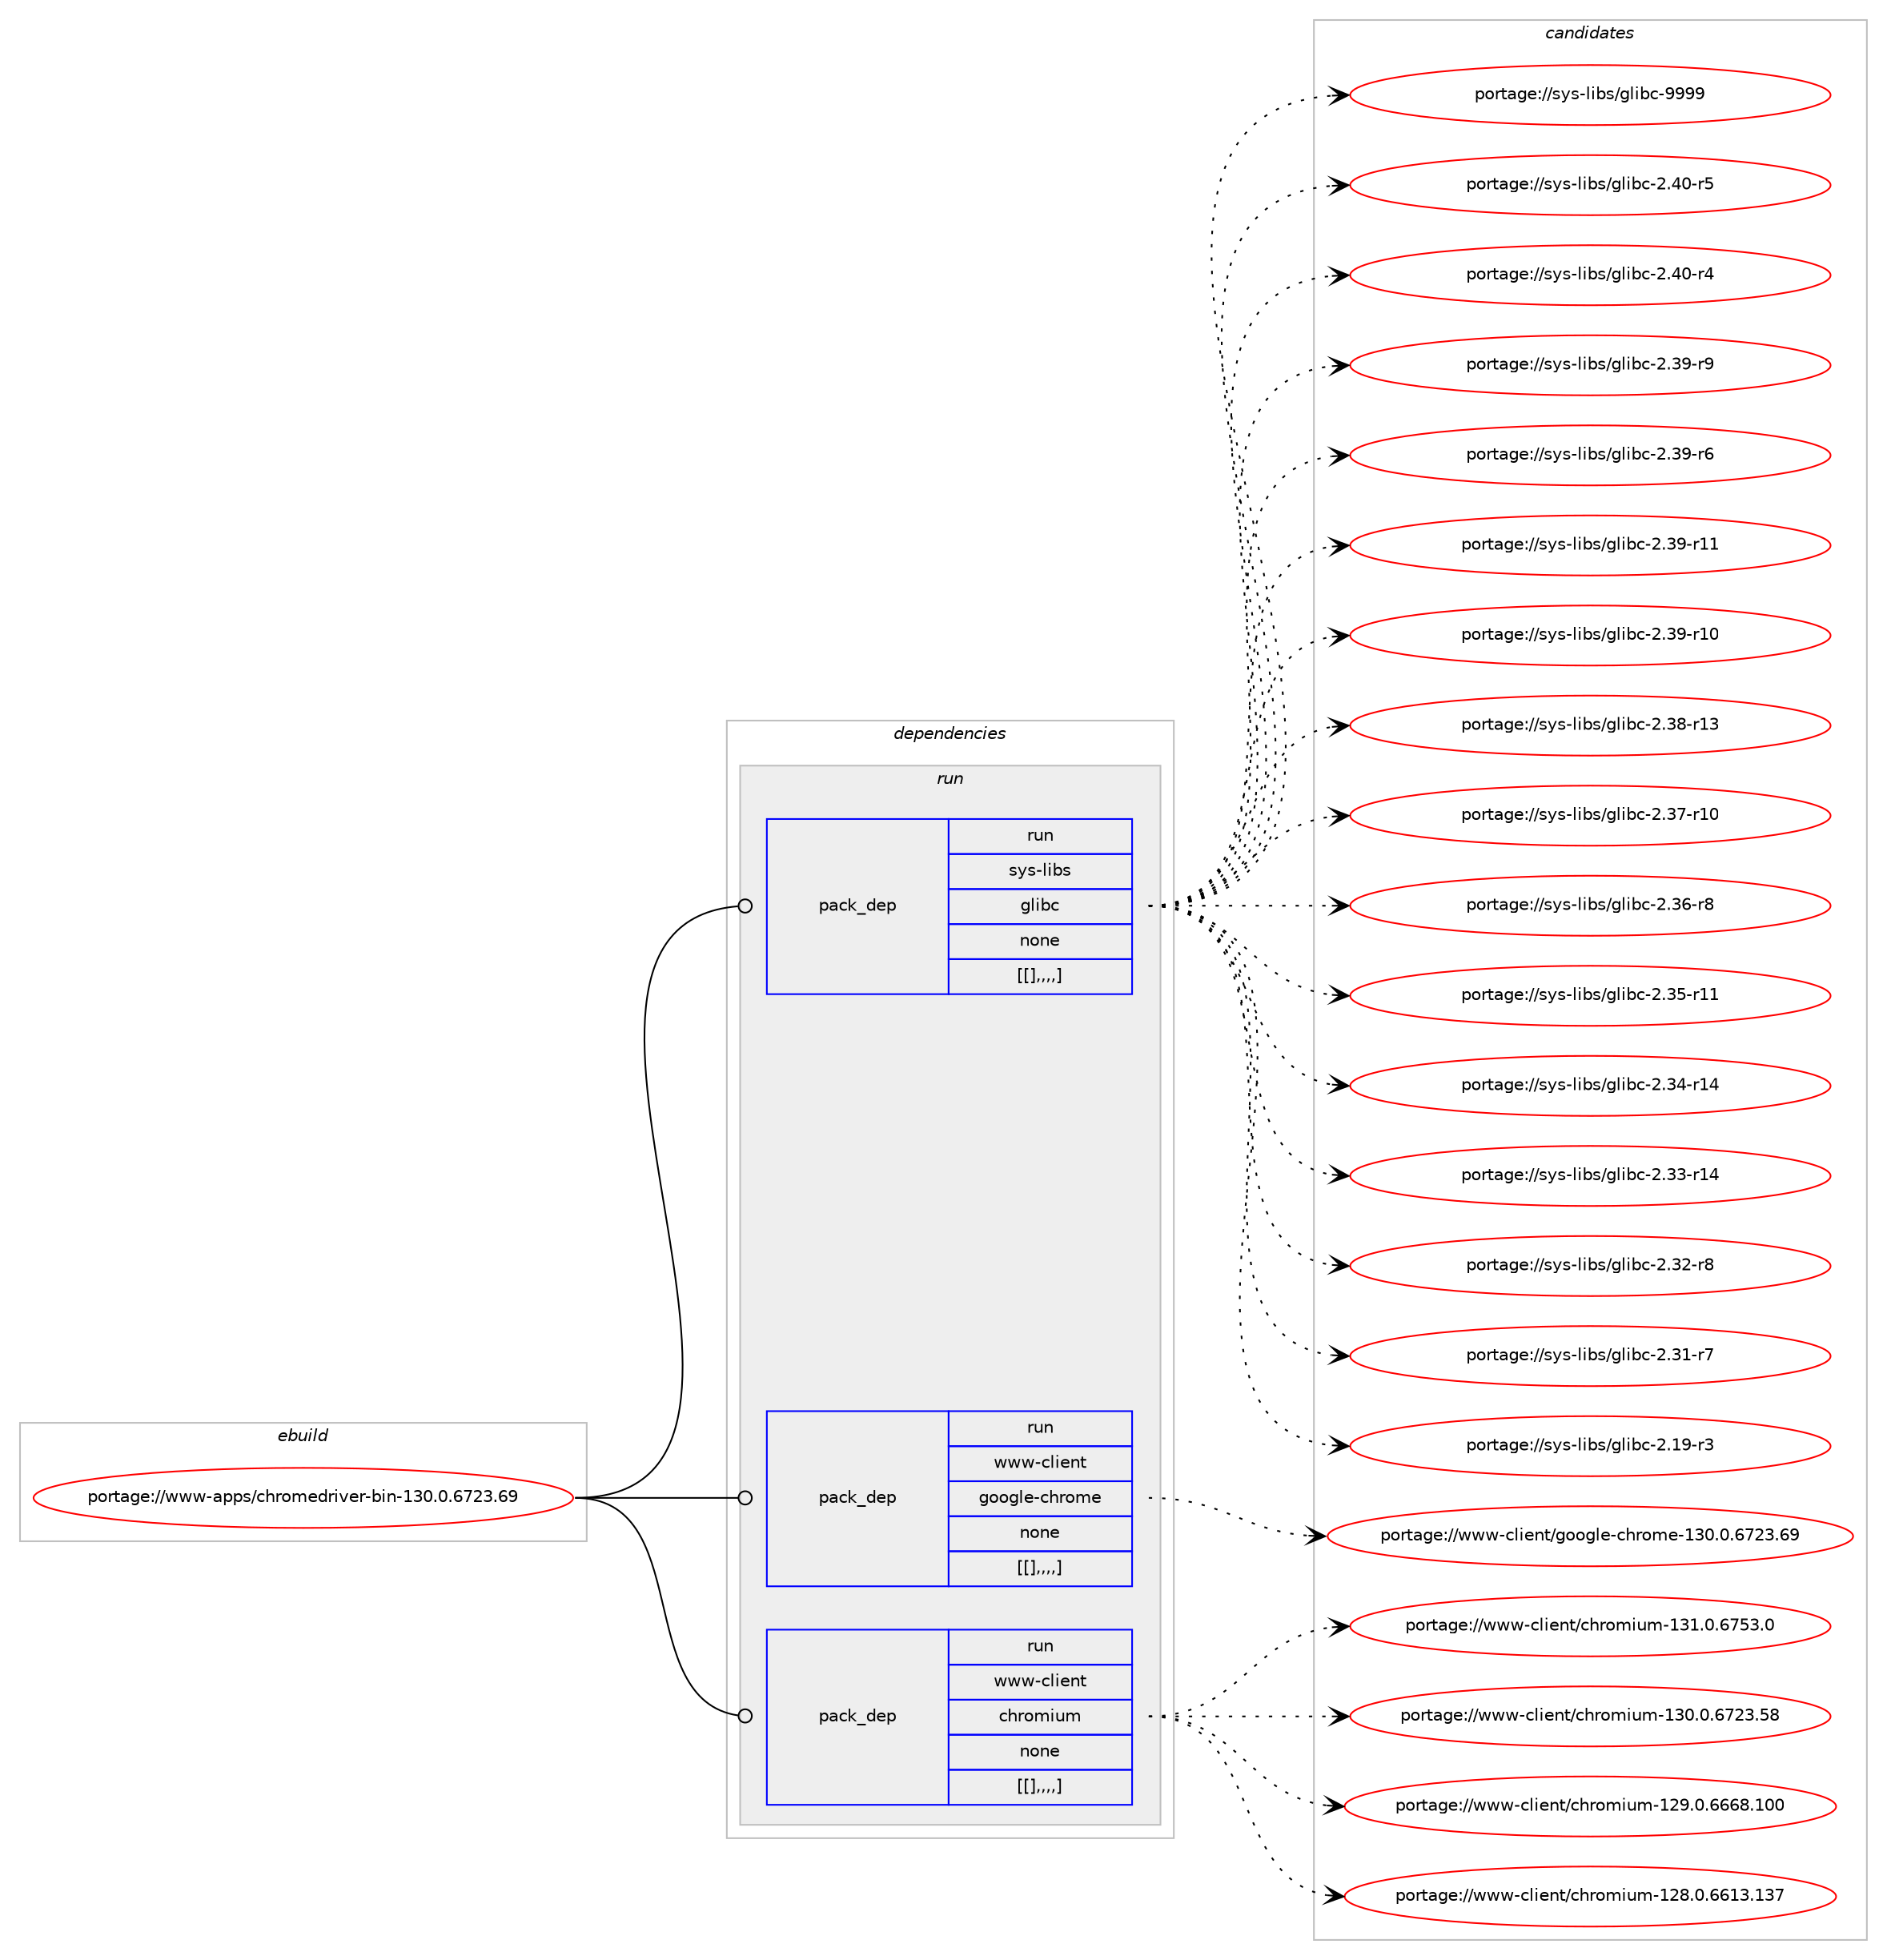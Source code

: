 digraph prolog {

# *************
# Graph options
# *************

newrank=true;
concentrate=true;
compound=true;
graph [rankdir=LR,fontname=Helvetica,fontsize=10,ranksep=1.5];#, ranksep=2.5, nodesep=0.2];
edge  [arrowhead=vee];
node  [fontname=Helvetica,fontsize=10];

# **********
# The ebuild
# **********

subgraph cluster_leftcol {
color=gray;
label=<<i>ebuild</i>>;
id [label="portage://www-apps/chromedriver-bin-130.0.6723.69", color=red, width=4, href="../www-apps/chromedriver-bin-130.0.6723.69.svg"];
}

# ****************
# The dependencies
# ****************

subgraph cluster_midcol {
color=gray;
label=<<i>dependencies</i>>;
subgraph cluster_compile {
fillcolor="#eeeeee";
style=filled;
label=<<i>compile</i>>;
}
subgraph cluster_compileandrun {
fillcolor="#eeeeee";
style=filled;
label=<<i>compile and run</i>>;
}
subgraph cluster_run {
fillcolor="#eeeeee";
style=filled;
label=<<i>run</i>>;
subgraph pack340988 {
dependency470507 [label=<<TABLE BORDER="0" CELLBORDER="1" CELLSPACING="0" CELLPADDING="4" WIDTH="220"><TR><TD ROWSPAN="6" CELLPADDING="30">pack_dep</TD></TR><TR><TD WIDTH="110">run</TD></TR><TR><TD>sys-libs</TD></TR><TR><TD>glibc</TD></TR><TR><TD>none</TD></TR><TR><TD>[[],,,,]</TD></TR></TABLE>>, shape=none, color=blue];
}
id:e -> dependency470507:w [weight=20,style="solid",arrowhead="odot"];
subgraph pack340998 {
dependency470517 [label=<<TABLE BORDER="0" CELLBORDER="1" CELLSPACING="0" CELLPADDING="4" WIDTH="220"><TR><TD ROWSPAN="6" CELLPADDING="30">pack_dep</TD></TR><TR><TD WIDTH="110">run</TD></TR><TR><TD>www-client</TD></TR><TR><TD>google-chrome</TD></TR><TR><TD>none</TD></TR><TR><TD>[[],,,,]</TD></TR></TABLE>>, shape=none, color=blue];
}
id:e -> dependency470517:w [weight=20,style="solid",arrowhead="odot"];
subgraph pack341002 {
dependency470525 [label=<<TABLE BORDER="0" CELLBORDER="1" CELLSPACING="0" CELLPADDING="4" WIDTH="220"><TR><TD ROWSPAN="6" CELLPADDING="30">pack_dep</TD></TR><TR><TD WIDTH="110">run</TD></TR><TR><TD>www-client</TD></TR><TR><TD>chromium</TD></TR><TR><TD>none</TD></TR><TR><TD>[[],,,,]</TD></TR></TABLE>>, shape=none, color=blue];
}
id:e -> dependency470525:w [weight=20,style="solid",arrowhead="odot"];
}
}

# **************
# The candidates
# **************

subgraph cluster_choices {
rank=same;
color=gray;
label=<<i>candidates</i>>;

subgraph choice340923 {
color=black;
nodesep=1;
choice11512111545108105981154710310810598994557575757 [label="portage://sys-libs/glibc-9999", color=red, width=4,href="../sys-libs/glibc-9999.svg"];
choice115121115451081059811547103108105989945504652484511453 [label="portage://sys-libs/glibc-2.40-r5", color=red, width=4,href="../sys-libs/glibc-2.40-r5.svg"];
choice115121115451081059811547103108105989945504652484511452 [label="portage://sys-libs/glibc-2.40-r4", color=red, width=4,href="../sys-libs/glibc-2.40-r4.svg"];
choice115121115451081059811547103108105989945504651574511457 [label="portage://sys-libs/glibc-2.39-r9", color=red, width=4,href="../sys-libs/glibc-2.39-r9.svg"];
choice115121115451081059811547103108105989945504651574511454 [label="portage://sys-libs/glibc-2.39-r6", color=red, width=4,href="../sys-libs/glibc-2.39-r6.svg"];
choice11512111545108105981154710310810598994550465157451144949 [label="portage://sys-libs/glibc-2.39-r11", color=red, width=4,href="../sys-libs/glibc-2.39-r11.svg"];
choice11512111545108105981154710310810598994550465157451144948 [label="portage://sys-libs/glibc-2.39-r10", color=red, width=4,href="../sys-libs/glibc-2.39-r10.svg"];
choice11512111545108105981154710310810598994550465156451144951 [label="portage://sys-libs/glibc-2.38-r13", color=red, width=4,href="../sys-libs/glibc-2.38-r13.svg"];
choice11512111545108105981154710310810598994550465155451144948 [label="portage://sys-libs/glibc-2.37-r10", color=red, width=4,href="../sys-libs/glibc-2.37-r10.svg"];
choice115121115451081059811547103108105989945504651544511456 [label="portage://sys-libs/glibc-2.36-r8", color=red, width=4,href="../sys-libs/glibc-2.36-r8.svg"];
choice11512111545108105981154710310810598994550465153451144949 [label="portage://sys-libs/glibc-2.35-r11", color=red, width=4,href="../sys-libs/glibc-2.35-r11.svg"];
choice11512111545108105981154710310810598994550465152451144952 [label="portage://sys-libs/glibc-2.34-r14", color=red, width=4,href="../sys-libs/glibc-2.34-r14.svg"];
choice11512111545108105981154710310810598994550465151451144952 [label="portage://sys-libs/glibc-2.33-r14", color=red, width=4,href="../sys-libs/glibc-2.33-r14.svg"];
choice115121115451081059811547103108105989945504651504511456 [label="portage://sys-libs/glibc-2.32-r8", color=red, width=4,href="../sys-libs/glibc-2.32-r8.svg"];
choice115121115451081059811547103108105989945504651494511455 [label="portage://sys-libs/glibc-2.31-r7", color=red, width=4,href="../sys-libs/glibc-2.31-r7.svg"];
choice115121115451081059811547103108105989945504649574511451 [label="portage://sys-libs/glibc-2.19-r3", color=red, width=4,href="../sys-libs/glibc-2.19-r3.svg"];
dependency470507:e -> choice11512111545108105981154710310810598994557575757:w [style=dotted,weight="100"];
dependency470507:e -> choice115121115451081059811547103108105989945504652484511453:w [style=dotted,weight="100"];
dependency470507:e -> choice115121115451081059811547103108105989945504652484511452:w [style=dotted,weight="100"];
dependency470507:e -> choice115121115451081059811547103108105989945504651574511457:w [style=dotted,weight="100"];
dependency470507:e -> choice115121115451081059811547103108105989945504651574511454:w [style=dotted,weight="100"];
dependency470507:e -> choice11512111545108105981154710310810598994550465157451144949:w [style=dotted,weight="100"];
dependency470507:e -> choice11512111545108105981154710310810598994550465157451144948:w [style=dotted,weight="100"];
dependency470507:e -> choice11512111545108105981154710310810598994550465156451144951:w [style=dotted,weight="100"];
dependency470507:e -> choice11512111545108105981154710310810598994550465155451144948:w [style=dotted,weight="100"];
dependency470507:e -> choice115121115451081059811547103108105989945504651544511456:w [style=dotted,weight="100"];
dependency470507:e -> choice11512111545108105981154710310810598994550465153451144949:w [style=dotted,weight="100"];
dependency470507:e -> choice11512111545108105981154710310810598994550465152451144952:w [style=dotted,weight="100"];
dependency470507:e -> choice11512111545108105981154710310810598994550465151451144952:w [style=dotted,weight="100"];
dependency470507:e -> choice115121115451081059811547103108105989945504651504511456:w [style=dotted,weight="100"];
dependency470507:e -> choice115121115451081059811547103108105989945504651494511455:w [style=dotted,weight="100"];
dependency470507:e -> choice115121115451081059811547103108105989945504649574511451:w [style=dotted,weight="100"];
}
subgraph choice340933 {
color=black;
nodesep=1;
choice11911911945991081051011101164710311111110310810145991041141111091014549514846484654555051465457 [label="portage://www-client/google-chrome-130.0.6723.69", color=red, width=4,href="../www-client/google-chrome-130.0.6723.69.svg"];
dependency470517:e -> choice11911911945991081051011101164710311111110310810145991041141111091014549514846484654555051465457:w [style=dotted,weight="100"];
}
subgraph choice340939 {
color=black;
nodesep=1;
choice1191191194599108105101110116479910411411110910511710945495149464846545553514648 [label="portage://www-client/chromium-131.0.6753.0", color=red, width=4,href="../www-client/chromium-131.0.6753.0.svg"];
choice119119119459910810510111011647991041141111091051171094549514846484654555051465356 [label="portage://www-client/chromium-130.0.6723.58", color=red, width=4,href="../www-client/chromium-130.0.6723.58.svg"];
choice11911911945991081051011101164799104114111109105117109454950574648465454545646494848 [label="portage://www-client/chromium-129.0.6668.100", color=red, width=4,href="../www-client/chromium-129.0.6668.100.svg"];
choice11911911945991081051011101164799104114111109105117109454950564648465454495146495155 [label="portage://www-client/chromium-128.0.6613.137", color=red, width=4,href="../www-client/chromium-128.0.6613.137.svg"];
dependency470525:e -> choice1191191194599108105101110116479910411411110910511710945495149464846545553514648:w [style=dotted,weight="100"];
dependency470525:e -> choice119119119459910810510111011647991041141111091051171094549514846484654555051465356:w [style=dotted,weight="100"];
dependency470525:e -> choice11911911945991081051011101164799104114111109105117109454950574648465454545646494848:w [style=dotted,weight="100"];
dependency470525:e -> choice11911911945991081051011101164799104114111109105117109454950564648465454495146495155:w [style=dotted,weight="100"];
}
}

}
